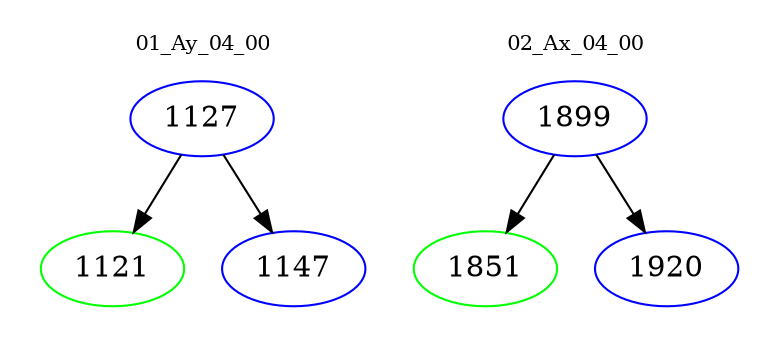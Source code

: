 digraph{
subgraph cluster_0 {
color = white
label = "01_Ay_04_00";
fontsize=10;
T0_1127 [label="1127", color="blue"]
T0_1127 -> T0_1121 [color="black"]
T0_1121 [label="1121", color="green"]
T0_1127 -> T0_1147 [color="black"]
T0_1147 [label="1147", color="blue"]
}
subgraph cluster_1 {
color = white
label = "02_Ax_04_00";
fontsize=10;
T1_1899 [label="1899", color="blue"]
T1_1899 -> T1_1851 [color="black"]
T1_1851 [label="1851", color="green"]
T1_1899 -> T1_1920 [color="black"]
T1_1920 [label="1920", color="blue"]
}
}
